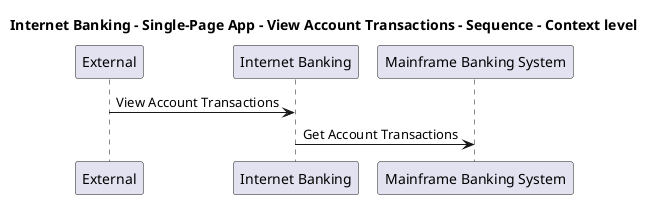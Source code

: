 @startuml

title Internet Banking - Single-Page App - View Account Transactions - Sequence - Context level

participant "External" as C4InterFlow.SoftwareSystems.ExternalSystem
participant "Internet Banking" as BigBankPlc.SoftwareSystems.InternetBanking
participant "Mainframe Banking System" as BigBankPlc.SoftwareSystems.MainframeBankingSystem

C4InterFlow.SoftwareSystems.ExternalSystem -> BigBankPlc.SoftwareSystems.InternetBanking : View Account Transactions
BigBankPlc.SoftwareSystems.InternetBanking -> BigBankPlc.SoftwareSystems.MainframeBankingSystem : Get Account Transactions


@enduml
